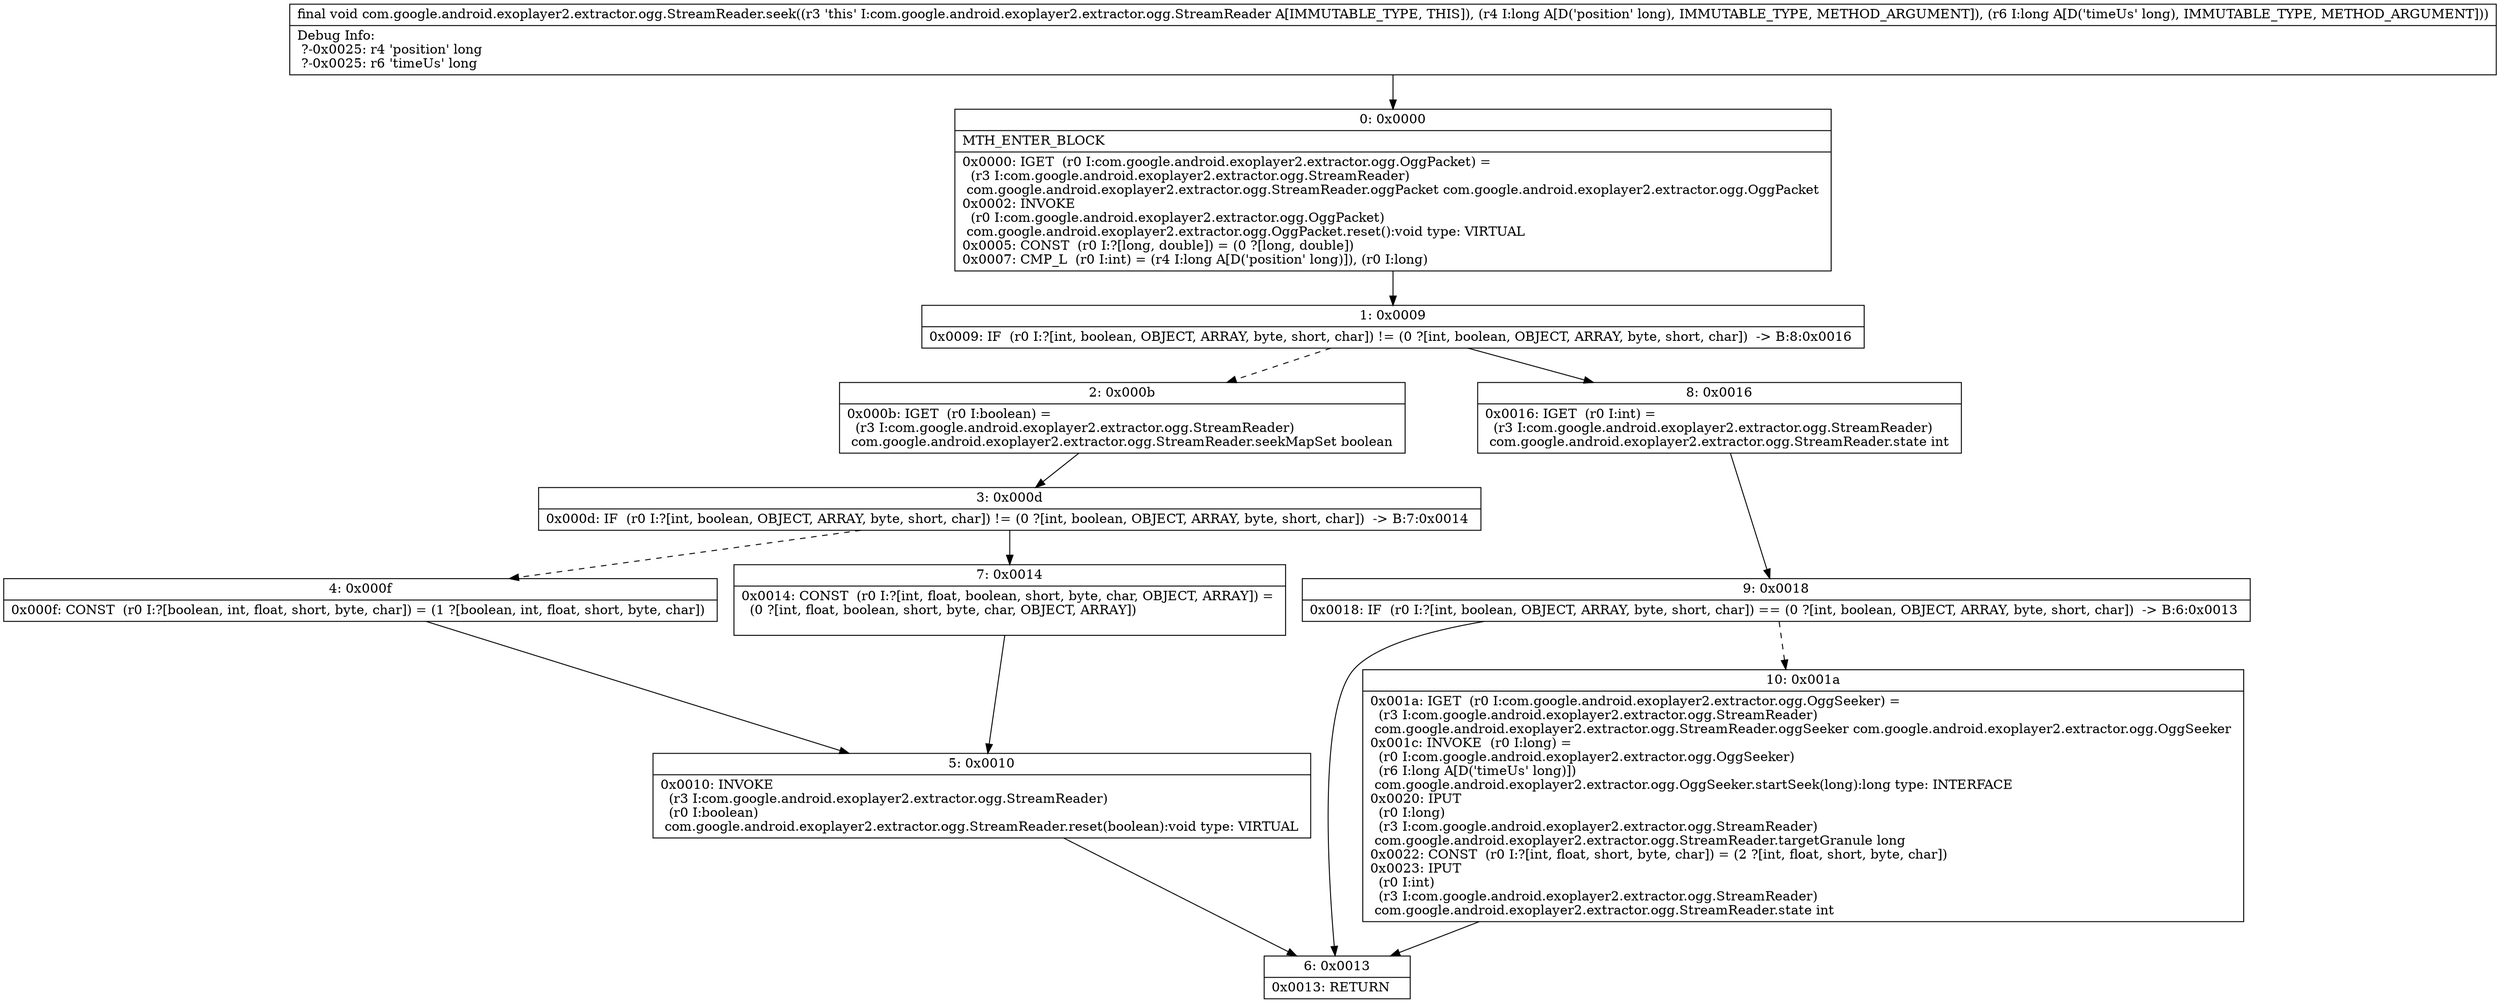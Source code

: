 digraph "CFG forcom.google.android.exoplayer2.extractor.ogg.StreamReader.seek(JJ)V" {
Node_0 [shape=record,label="{0\:\ 0x0000|MTH_ENTER_BLOCK\l|0x0000: IGET  (r0 I:com.google.android.exoplayer2.extractor.ogg.OggPacket) = \l  (r3 I:com.google.android.exoplayer2.extractor.ogg.StreamReader)\l com.google.android.exoplayer2.extractor.ogg.StreamReader.oggPacket com.google.android.exoplayer2.extractor.ogg.OggPacket \l0x0002: INVOKE  \l  (r0 I:com.google.android.exoplayer2.extractor.ogg.OggPacket)\l com.google.android.exoplayer2.extractor.ogg.OggPacket.reset():void type: VIRTUAL \l0x0005: CONST  (r0 I:?[long, double]) = (0 ?[long, double]) \l0x0007: CMP_L  (r0 I:int) = (r4 I:long A[D('position' long)]), (r0 I:long) \l}"];
Node_1 [shape=record,label="{1\:\ 0x0009|0x0009: IF  (r0 I:?[int, boolean, OBJECT, ARRAY, byte, short, char]) != (0 ?[int, boolean, OBJECT, ARRAY, byte, short, char])  \-\> B:8:0x0016 \l}"];
Node_2 [shape=record,label="{2\:\ 0x000b|0x000b: IGET  (r0 I:boolean) = \l  (r3 I:com.google.android.exoplayer2.extractor.ogg.StreamReader)\l com.google.android.exoplayer2.extractor.ogg.StreamReader.seekMapSet boolean \l}"];
Node_3 [shape=record,label="{3\:\ 0x000d|0x000d: IF  (r0 I:?[int, boolean, OBJECT, ARRAY, byte, short, char]) != (0 ?[int, boolean, OBJECT, ARRAY, byte, short, char])  \-\> B:7:0x0014 \l}"];
Node_4 [shape=record,label="{4\:\ 0x000f|0x000f: CONST  (r0 I:?[boolean, int, float, short, byte, char]) = (1 ?[boolean, int, float, short, byte, char]) \l}"];
Node_5 [shape=record,label="{5\:\ 0x0010|0x0010: INVOKE  \l  (r3 I:com.google.android.exoplayer2.extractor.ogg.StreamReader)\l  (r0 I:boolean)\l com.google.android.exoplayer2.extractor.ogg.StreamReader.reset(boolean):void type: VIRTUAL \l}"];
Node_6 [shape=record,label="{6\:\ 0x0013|0x0013: RETURN   \l}"];
Node_7 [shape=record,label="{7\:\ 0x0014|0x0014: CONST  (r0 I:?[int, float, boolean, short, byte, char, OBJECT, ARRAY]) = \l  (0 ?[int, float, boolean, short, byte, char, OBJECT, ARRAY])\l \l}"];
Node_8 [shape=record,label="{8\:\ 0x0016|0x0016: IGET  (r0 I:int) = \l  (r3 I:com.google.android.exoplayer2.extractor.ogg.StreamReader)\l com.google.android.exoplayer2.extractor.ogg.StreamReader.state int \l}"];
Node_9 [shape=record,label="{9\:\ 0x0018|0x0018: IF  (r0 I:?[int, boolean, OBJECT, ARRAY, byte, short, char]) == (0 ?[int, boolean, OBJECT, ARRAY, byte, short, char])  \-\> B:6:0x0013 \l}"];
Node_10 [shape=record,label="{10\:\ 0x001a|0x001a: IGET  (r0 I:com.google.android.exoplayer2.extractor.ogg.OggSeeker) = \l  (r3 I:com.google.android.exoplayer2.extractor.ogg.StreamReader)\l com.google.android.exoplayer2.extractor.ogg.StreamReader.oggSeeker com.google.android.exoplayer2.extractor.ogg.OggSeeker \l0x001c: INVOKE  (r0 I:long) = \l  (r0 I:com.google.android.exoplayer2.extractor.ogg.OggSeeker)\l  (r6 I:long A[D('timeUs' long)])\l com.google.android.exoplayer2.extractor.ogg.OggSeeker.startSeek(long):long type: INTERFACE \l0x0020: IPUT  \l  (r0 I:long)\l  (r3 I:com.google.android.exoplayer2.extractor.ogg.StreamReader)\l com.google.android.exoplayer2.extractor.ogg.StreamReader.targetGranule long \l0x0022: CONST  (r0 I:?[int, float, short, byte, char]) = (2 ?[int, float, short, byte, char]) \l0x0023: IPUT  \l  (r0 I:int)\l  (r3 I:com.google.android.exoplayer2.extractor.ogg.StreamReader)\l com.google.android.exoplayer2.extractor.ogg.StreamReader.state int \l}"];
MethodNode[shape=record,label="{final void com.google.android.exoplayer2.extractor.ogg.StreamReader.seek((r3 'this' I:com.google.android.exoplayer2.extractor.ogg.StreamReader A[IMMUTABLE_TYPE, THIS]), (r4 I:long A[D('position' long), IMMUTABLE_TYPE, METHOD_ARGUMENT]), (r6 I:long A[D('timeUs' long), IMMUTABLE_TYPE, METHOD_ARGUMENT]))  | Debug Info:\l  ?\-0x0025: r4 'position' long\l  ?\-0x0025: r6 'timeUs' long\l}"];
MethodNode -> Node_0;
Node_0 -> Node_1;
Node_1 -> Node_2[style=dashed];
Node_1 -> Node_8;
Node_2 -> Node_3;
Node_3 -> Node_4[style=dashed];
Node_3 -> Node_7;
Node_4 -> Node_5;
Node_5 -> Node_6;
Node_7 -> Node_5;
Node_8 -> Node_9;
Node_9 -> Node_6;
Node_9 -> Node_10[style=dashed];
Node_10 -> Node_6;
}

